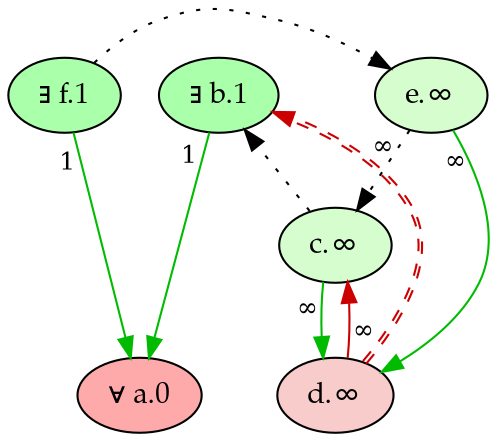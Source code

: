 digraph {
    rankdir="TB"
    node [style=filled fontname="Palatino" fontsize=14]
    node [fillcolor="#AAFFAA"]
    "f" [label="∃ f.1"]
    "b" [label="∃ b.1"]
    node [fillcolor="#FFAAAA"]
    "a" [label="∀ a.0"]
    node [fillcolor="#d5fdce"]
    "c" [label="c.∞"]
    "e" [label="e.∞"]
    node [fillcolor="#f7cccb"]
    "d" [label="d.∞"]
    edge[labeldistance=1.5 fontsize=12]
    edge [color="#00BB00" style="solid" dir="forward" taillabel="1"]
           "b" -> "a" 
           "f" -> "a" 
    edge [color="#00BB00" style="solid" dir="forward" taillabel="∞"]
           "c" -> "d" 
           "e" -> "d" 
    edge [color="#CC0000" style="solid" dir="forward" taillabel="∞"]
           "d" -> "c" 
    edge [color="black" style="dotted" dir="forward" taillabel="∞"]
           "e" -> "c" 
    edge [color="black" style="dotted" dir="forward" taillabel="" constraint=false]
           "c" -> "b" 
           "f" -> "e" 
    edge [color="#CC0000:#CC0000" style="dashed" dir="forward" taillabel="" constraint=false]
           "d" -> "b" 
    {rank = max a}
    {rank = min f b}
}
